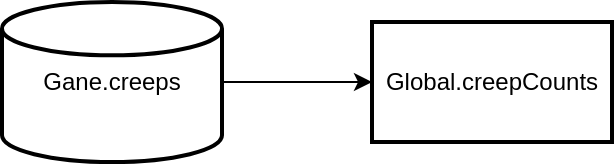 <mxfile>
    <diagram id="EVoeg80E00CwRzh-kezy" name="第 1 页">
        <mxGraphModel dx="1141" dy="560" grid="1" gridSize="10" guides="1" tooltips="1" connect="1" arrows="1" fold="1" page="1" pageScale="1" pageWidth="1169" pageHeight="827" math="0" shadow="0">
            <root>
                <mxCell id="0"/>
                <mxCell id="1" parent="0"/>
                <mxCell id="4" value="" style="edgeStyle=none;html=1;" parent="1" source="2" target="3" edge="1">
                    <mxGeometry relative="1" as="geometry"/>
                </mxCell>
                <mxCell id="2" value="Gane.creeps&lt;br&gt;" style="strokeWidth=2;html=1;shape=mxgraph.flowchart.database;whiteSpace=wrap;" parent="1" vertex="1">
                    <mxGeometry x="110" y="60" width="110" height="80" as="geometry"/>
                </mxCell>
                <mxCell id="3" value="Global.creepCounts" style="whiteSpace=wrap;html=1;strokeWidth=2;" parent="1" vertex="1">
                    <mxGeometry x="295" y="70" width="120" height="60" as="geometry"/>
                </mxCell>
            </root>
        </mxGraphModel>
    </diagram>
</mxfile>